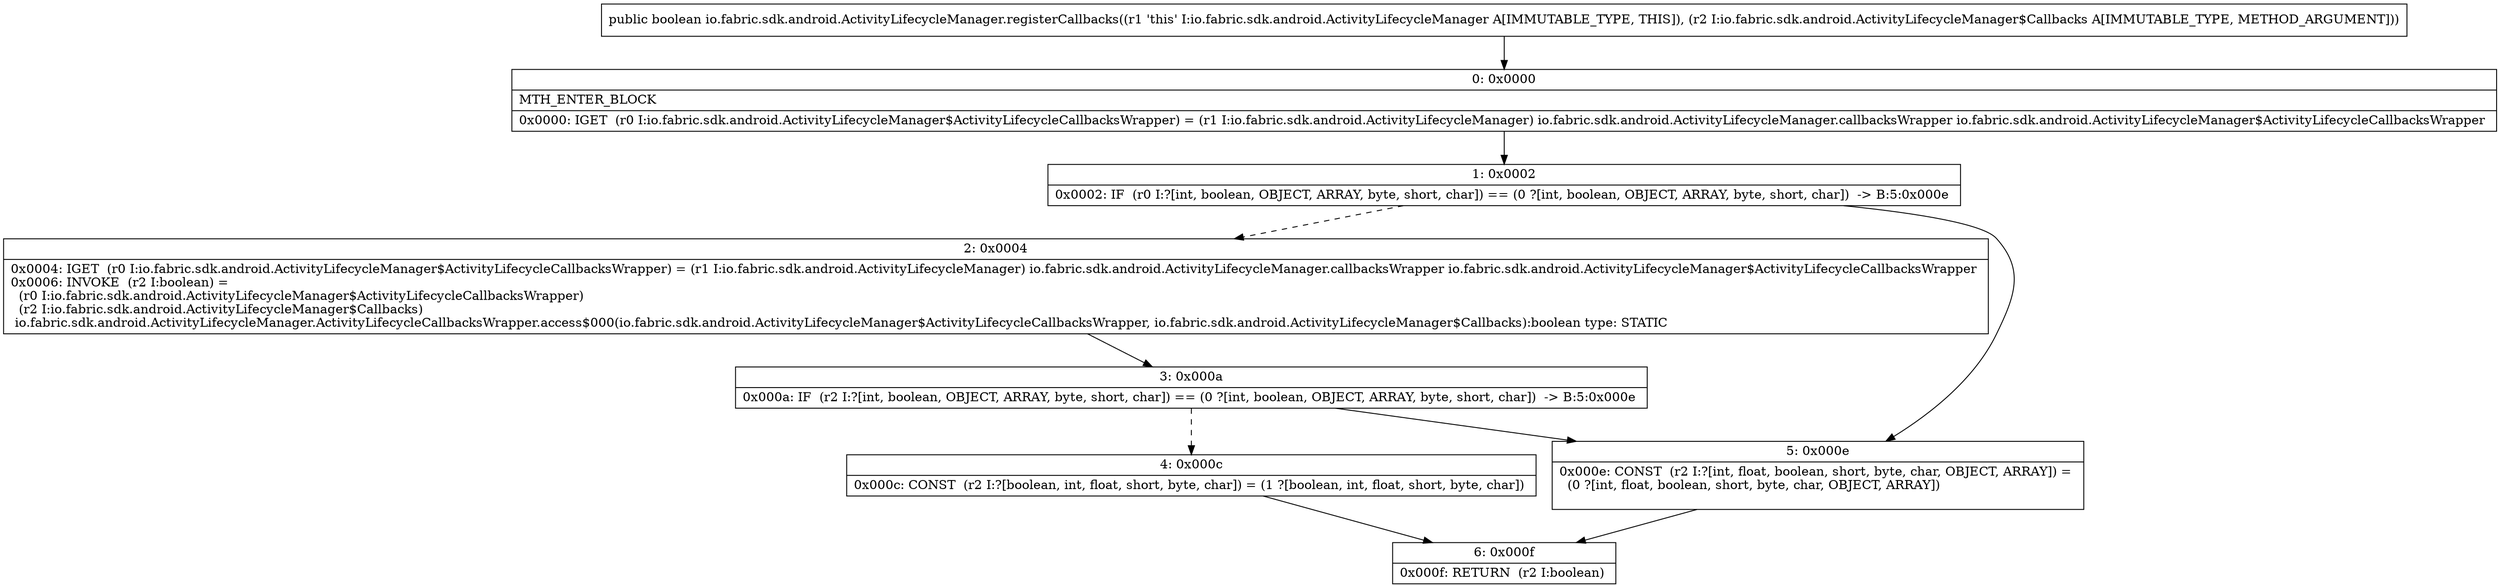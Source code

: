 digraph "CFG forio.fabric.sdk.android.ActivityLifecycleManager.registerCallbacks(Lio\/fabric\/sdk\/android\/ActivityLifecycleManager$Callbacks;)Z" {
Node_0 [shape=record,label="{0\:\ 0x0000|MTH_ENTER_BLOCK\l|0x0000: IGET  (r0 I:io.fabric.sdk.android.ActivityLifecycleManager$ActivityLifecycleCallbacksWrapper) = (r1 I:io.fabric.sdk.android.ActivityLifecycleManager) io.fabric.sdk.android.ActivityLifecycleManager.callbacksWrapper io.fabric.sdk.android.ActivityLifecycleManager$ActivityLifecycleCallbacksWrapper \l}"];
Node_1 [shape=record,label="{1\:\ 0x0002|0x0002: IF  (r0 I:?[int, boolean, OBJECT, ARRAY, byte, short, char]) == (0 ?[int, boolean, OBJECT, ARRAY, byte, short, char])  \-\> B:5:0x000e \l}"];
Node_2 [shape=record,label="{2\:\ 0x0004|0x0004: IGET  (r0 I:io.fabric.sdk.android.ActivityLifecycleManager$ActivityLifecycleCallbacksWrapper) = (r1 I:io.fabric.sdk.android.ActivityLifecycleManager) io.fabric.sdk.android.ActivityLifecycleManager.callbacksWrapper io.fabric.sdk.android.ActivityLifecycleManager$ActivityLifecycleCallbacksWrapper \l0x0006: INVOKE  (r2 I:boolean) = \l  (r0 I:io.fabric.sdk.android.ActivityLifecycleManager$ActivityLifecycleCallbacksWrapper)\l  (r2 I:io.fabric.sdk.android.ActivityLifecycleManager$Callbacks)\l io.fabric.sdk.android.ActivityLifecycleManager.ActivityLifecycleCallbacksWrapper.access$000(io.fabric.sdk.android.ActivityLifecycleManager$ActivityLifecycleCallbacksWrapper, io.fabric.sdk.android.ActivityLifecycleManager$Callbacks):boolean type: STATIC \l}"];
Node_3 [shape=record,label="{3\:\ 0x000a|0x000a: IF  (r2 I:?[int, boolean, OBJECT, ARRAY, byte, short, char]) == (0 ?[int, boolean, OBJECT, ARRAY, byte, short, char])  \-\> B:5:0x000e \l}"];
Node_4 [shape=record,label="{4\:\ 0x000c|0x000c: CONST  (r2 I:?[boolean, int, float, short, byte, char]) = (1 ?[boolean, int, float, short, byte, char]) \l}"];
Node_5 [shape=record,label="{5\:\ 0x000e|0x000e: CONST  (r2 I:?[int, float, boolean, short, byte, char, OBJECT, ARRAY]) = \l  (0 ?[int, float, boolean, short, byte, char, OBJECT, ARRAY])\l \l}"];
Node_6 [shape=record,label="{6\:\ 0x000f|0x000f: RETURN  (r2 I:boolean) \l}"];
MethodNode[shape=record,label="{public boolean io.fabric.sdk.android.ActivityLifecycleManager.registerCallbacks((r1 'this' I:io.fabric.sdk.android.ActivityLifecycleManager A[IMMUTABLE_TYPE, THIS]), (r2 I:io.fabric.sdk.android.ActivityLifecycleManager$Callbacks A[IMMUTABLE_TYPE, METHOD_ARGUMENT])) }"];
MethodNode -> Node_0;
Node_0 -> Node_1;
Node_1 -> Node_2[style=dashed];
Node_1 -> Node_5;
Node_2 -> Node_3;
Node_3 -> Node_4[style=dashed];
Node_3 -> Node_5;
Node_4 -> Node_6;
Node_5 -> Node_6;
}

